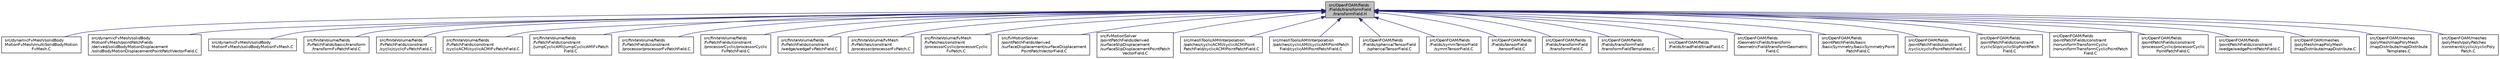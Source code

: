 digraph "src/OpenFOAM/fields/Fields/transformField/transformField.H"
{
  bgcolor="transparent";
  edge [fontname="Helvetica",fontsize="10",labelfontname="Helvetica",labelfontsize="10"];
  node [fontname="Helvetica",fontsize="10",shape=record];
  Node1 [label="src/OpenFOAM/fields\l/Fields/transformField\l/transformField.H",height=0.2,width=0.4,color="black", fillcolor="grey75", style="filled", fontcolor="black"];
  Node1 -> Node2 [dir="back",color="midnightblue",fontsize="10",style="solid",fontname="Helvetica"];
  Node2 [label="src/dynamicFvMesh/solidBody\lMotionFvMesh/multiSolidBodyMotion\lFvMesh.C",height=0.2,width=0.4,color="black",URL="$a04865.html"];
  Node1 -> Node3 [dir="back",color="midnightblue",fontsize="10",style="solid",fontname="Helvetica"];
  Node3 [label="src/dynamicFvMesh/solidBody\lMotionFvMesh/pointPatchFields\l/derived/solidBodyMotionDisplacement\l/solidBodyMotionDisplacementPointPatchVectorField.C",height=0.2,width=0.4,color="black",URL="$a04867.html"];
  Node1 -> Node4 [dir="back",color="midnightblue",fontsize="10",style="solid",fontname="Helvetica"];
  Node4 [label="src/dynamicFvMesh/solidBody\lMotionFvMesh/solidBodyMotionFvMesh.C",height=0.2,width=0.4,color="black",URL="$a04888.html"];
  Node1 -> Node5 [dir="back",color="midnightblue",fontsize="10",style="solid",fontname="Helvetica"];
  Node5 [label="src/finiteVolume/fields\l/fvPatchFields/basic/transform\l/transformFvPatchField.C",height=0.2,width=0.4,color="black",URL="$a05358.html"];
  Node1 -> Node6 [dir="back",color="midnightblue",fontsize="10",style="solid",fontname="Helvetica"];
  Node6 [label="src/finiteVolume/fields\l/fvPatchFields/constraint\l/cyclic/cyclicFvPatchField.C",height=0.2,width=0.4,color="black",URL="$a05369.html"];
  Node1 -> Node7 [dir="back",color="midnightblue",fontsize="10",style="solid",fontname="Helvetica"];
  Node7 [label="src/finiteVolume/fields\l/fvPatchFields/constraint\l/cyclicACMI/cyclicACMIFvPatchField.C",height=0.2,width=0.4,color="black",URL="$a05374.html"];
  Node1 -> Node8 [dir="back",color="midnightblue",fontsize="10",style="solid",fontname="Helvetica"];
  Node8 [label="src/finiteVolume/fields\l/fvPatchFields/constraint\l/jumpCyclicAMI/jumpCyclicAMIFvPatch\lField.C",height=0.2,width=0.4,color="black",URL="$a05399.html"];
  Node1 -> Node9 [dir="back",color="midnightblue",fontsize="10",style="solid",fontname="Helvetica"];
  Node9 [label="src/finiteVolume/fields\l/fvPatchFields/constraint\l/processor/processorFvPatchField.C",height=0.2,width=0.4,color="black",URL="$a05409.html"];
  Node1 -> Node10 [dir="back",color="midnightblue",fontsize="10",style="solid",fontname="Helvetica"];
  Node10 [label="src/finiteVolume/fields\l/fvPatchFields/constraint\l/processorCyclic/processorCyclic\lFvPatchField.C",height=0.2,width=0.4,color="black",URL="$a05416.html"];
  Node1 -> Node11 [dir="back",color="midnightblue",fontsize="10",style="solid",fontname="Helvetica"];
  Node11 [label="src/finiteVolume/fields\l/fvPatchFields/constraint\l/wedge/wedgeFvPatchField.C",height=0.2,width=0.4,color="black",URL="$a05432.html"];
  Node1 -> Node12 [dir="back",color="midnightblue",fontsize="10",style="solid",fontname="Helvetica"];
  Node12 [label="src/finiteVolume/fvMesh\l/fvPatches/constraint\l/processor/processorFvPatch.C",height=0.2,width=0.4,color="black",URL="$a06070.html"];
  Node1 -> Node13 [dir="back",color="midnightblue",fontsize="10",style="solid",fontname="Helvetica"];
  Node13 [label="src/finiteVolume/fvMesh\l/fvPatches/constraint\l/processorCyclic/processorCyclic\lFvPatch.C",height=0.2,width=0.4,color="black",URL="$a06072.html"];
  Node1 -> Node14 [dir="back",color="midnightblue",fontsize="10",style="solid",fontname="Helvetica"];
  Node14 [label="src/fvMotionSolver\l/pointPatchFields/derived\l/surfaceDisplacement/surfaceDisplacement\lPointPatchVectorField.C",height=0.2,width=0.4,color="black",URL="$a06547.html"];
  Node1 -> Node15 [dir="back",color="midnightblue",fontsize="10",style="solid",fontname="Helvetica"];
  Node15 [label="src/fvMotionSolver\l/pointPatchFields/derived\l/surfaceSlipDisplacement\l/surfaceSlipDisplacementPointPatch\lVectorField.C",height=0.2,width=0.4,color="black",URL="$a06549.html"];
  Node1 -> Node16 [dir="back",color="midnightblue",fontsize="10",style="solid",fontname="Helvetica"];
  Node16 [label="src/meshTools/AMIInterpolation\l/patches/cyclicACMI/cyclicACMIPoint\lPatchField/cyclicACMIPointPatchField.C",height=0.2,width=0.4,color="black",URL="$a07518.html"];
  Node1 -> Node17 [dir="back",color="midnightblue",fontsize="10",style="solid",fontname="Helvetica"];
  Node17 [label="src/meshTools/AMIInterpolation\l/patches/cyclicAMI/cyclicAMIPointPatch\lField/cyclicAMIPointPatchField.C",height=0.2,width=0.4,color="black",URL="$a07531.html"];
  Node1 -> Node18 [dir="back",color="midnightblue",fontsize="10",style="solid",fontname="Helvetica"];
  Node18 [label="src/OpenFOAM/fields\l/Fields/sphericalTensorField\l/sphericalTensorField.C",height=0.2,width=0.4,color="black",URL="$a08301.html"];
  Node1 -> Node19 [dir="back",color="midnightblue",fontsize="10",style="solid",fontname="Helvetica"];
  Node19 [label="src/OpenFOAM/fields\l/Fields/symmTensorField\l/symmTensorField.C",height=0.2,width=0.4,color="black",URL="$a08307.html"];
  Node1 -> Node20 [dir="back",color="midnightblue",fontsize="10",style="solid",fontname="Helvetica"];
  Node20 [label="src/OpenFOAM/fields\l/Fields/tensorField\l/tensorField.C",height=0.2,width=0.4,color="black",URL="$a08315.html"];
  Node1 -> Node21 [dir="back",color="midnightblue",fontsize="10",style="solid",fontname="Helvetica"];
  Node21 [label="src/OpenFOAM/fields\l/Fields/transformField\l/transformField.C",height=0.2,width=0.4,color="black",URL="$a08321.html"];
  Node1 -> Node22 [dir="back",color="midnightblue",fontsize="10",style="solid",fontname="Helvetica"];
  Node22 [label="src/OpenFOAM/fields\l/Fields/transformField\l/transformFieldTemplates.C",height=0.2,width=0.4,color="black",URL="$a08323.html"];
  Node1 -> Node23 [dir="back",color="midnightblue",fontsize="10",style="solid",fontname="Helvetica"];
  Node23 [label="src/OpenFOAM/fields\l/Fields/triadField/triadField.C",height=0.2,width=0.4,color="black",URL="$a08326.html"];
  Node1 -> Node24 [dir="back",color="midnightblue",fontsize="10",style="solid",fontname="Helvetica"];
  Node24 [label="src/OpenFOAM/fields\l/GeometricFields/transform\lGeometricField/transformGeometric\lField.C",height=0.2,width=0.4,color="black",URL="$a08375.html",tooltip="Spatial transformation functions for FieldFields. "];
  Node1 -> Node25 [dir="back",color="midnightblue",fontsize="10",style="solid",fontname="Helvetica"];
  Node25 [label="src/OpenFOAM/fields\l/pointPatchFields/basic\l/basicSymmetry/basicSymmetryPoint\lPatchField.C",height=0.2,width=0.4,color="black",URL="$a08377.html"];
  Node1 -> Node26 [dir="back",color="midnightblue",fontsize="10",style="solid",fontname="Helvetica"];
  Node26 [label="src/OpenFOAM/fields\l/pointPatchFields/constraint\l/cyclic/cyclicPointPatchField.C",height=0.2,width=0.4,color="black",URL="$a08399.html"];
  Node1 -> Node27 [dir="back",color="midnightblue",fontsize="10",style="solid",fontname="Helvetica"];
  Node27 [label="src/OpenFOAM/fields\l/pointPatchFields/constraint\l/cyclicSlip/cyclicSlipPointPatch\lField.C",height=0.2,width=0.4,color="black",URL="$a08403.html"];
  Node1 -> Node28 [dir="back",color="midnightblue",fontsize="10",style="solid",fontname="Helvetica"];
  Node28 [label="src/OpenFOAM/fields\l/pointPatchFields/constraint\l/nonuniformTransformCyclic\l/nonuniformTransformCyclicPointPatch\lField.C",height=0.2,width=0.4,color="black",URL="$a08411.html"];
  Node1 -> Node29 [dir="back",color="midnightblue",fontsize="10",style="solid",fontname="Helvetica"];
  Node29 [label="src/OpenFOAM/fields\l/pointPatchFields/constraint\l/processorCyclic/processorCyclic\lPointPatchField.C",height=0.2,width=0.4,color="black",URL="$a08419.html"];
  Node1 -> Node30 [dir="back",color="midnightblue",fontsize="10",style="solid",fontname="Helvetica"];
  Node30 [label="src/OpenFOAM/fields\l/pointPatchFields/constraint\l/wedge/wedgePointPatchField.C",height=0.2,width=0.4,color="black",URL="$a08431.html"];
  Node1 -> Node31 [dir="back",color="midnightblue",fontsize="10",style="solid",fontname="Helvetica"];
  Node31 [label="src/OpenFOAM/meshes\l/polyMesh/mapPolyMesh\l/mapDistribute/mapDistribute.C",height=0.2,width=0.4,color="black",URL="$a08952.html"];
  Node1 -> Node32 [dir="back",color="midnightblue",fontsize="10",style="solid",fontname="Helvetica"];
  Node32 [label="src/OpenFOAM/meshes\l/polyMesh/mapPolyMesh\l/mapDistribute/mapDistribute\lTemplates.C",height=0.2,width=0.4,color="black",URL="$a08960.html"];
  Node1 -> Node33 [dir="back",color="midnightblue",fontsize="10",style="solid",fontname="Helvetica"];
  Node33 [label="src/OpenFOAM/meshes\l/polyMesh/polyPatches\l/constraint/cyclic/cyclicPoly\lPatch.C",height=0.2,width=0.4,color="black",URL="$a08992.html"];
}
